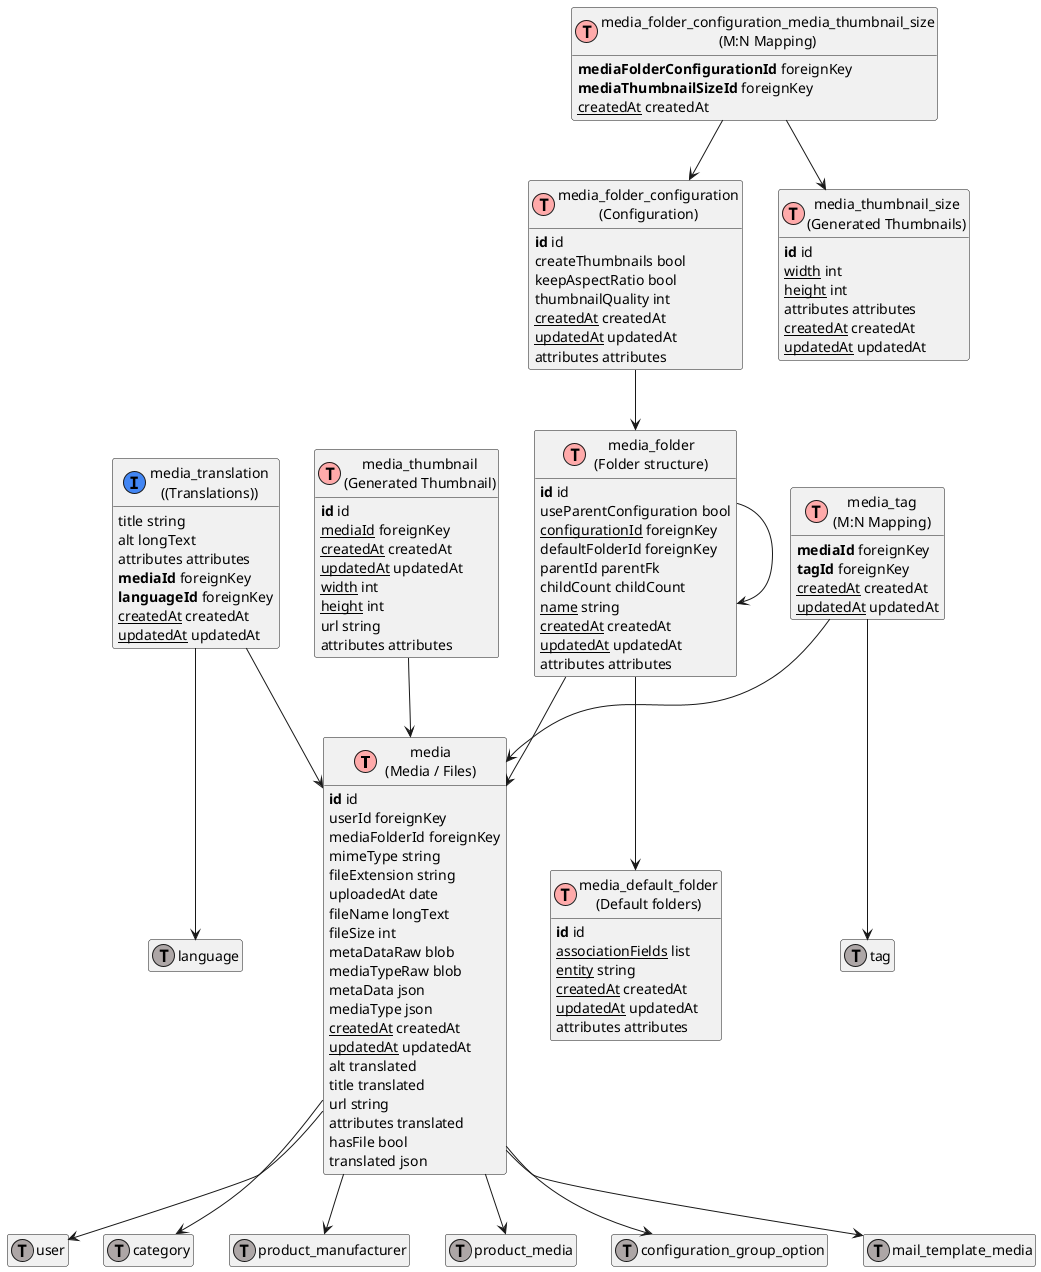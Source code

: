 @startuml
' uncomment the line below if you're using computer with a retina display
' skinparam dpi 300
!define Table(name,desc) class name as "desc" << (T,#FFAAAA) >>
!define ForeignTable(name,desc) class name as "desc" << (T,#ada6a6) >>
!define TranslationTable(name,desc) class name as "desc" << (I,#4286f4) >>
' we use bold for primary key
' green color for unique
' and underscore for not_null
!define primary_key(x) <b>x</b>
!define unique(x) <color:green>x</color>
!define not_null(x) <u>x</u>
' other tags available:
' <i></i>
' <back:COLOR></color>, where color is a color name or html color code
' (#FFAACC)
' see: http://plantuml.com/classes.html#More
hide methods
hide stereotypes
hide empty members
skinparam backgroundColor #FFFFFF

' entities

Table(ShopwareCoreContentMediaMediaDefinition, "media\n(Media / Files)") {
   primary_key(id) id
   userId foreignKey
   mediaFolderId foreignKey
   mimeType string
   fileExtension string
   uploadedAt date
   fileName longText
   fileSize int
   metaDataRaw blob
   mediaTypeRaw blob
   metaData json
   mediaType json
   not_null(createdAt) createdAt
   not_null(updatedAt) updatedAt
   alt translated
   title translated
   url string
   attributes translated
   hasFile bool
   translated json
}
Table(ShopwareCoreContentMediaAggregateMediaDefaultFolderMediaDefaultFolderDefinition, "media_default_folder\n(Default folders)") {
   primary_key(id) id
   not_null(associationFields) list
   not_null(entity) string
   not_null(createdAt) createdAt
   not_null(updatedAt) updatedAt
   attributes attributes
}
Table(ShopwareCoreContentMediaAggregateMediaThumbnailMediaThumbnailDefinition, "media_thumbnail\n(Generated Thumbnail)") {
   primary_key(id) id
   not_null(mediaId) foreignKey
   not_null(createdAt) createdAt
   not_null(updatedAt) updatedAt
   not_null(width) int
   not_null(height) int
   url string
   attributes attributes
}
TranslationTable(ShopwareCoreContentMediaAggregateMediaTranslationMediaTranslationDefinition, "media_translation\n((Translations))") {
   title string
   alt longText
   attributes attributes
   primary_key(mediaId) foreignKey
   primary_key(languageId) foreignKey
   not_null(createdAt) createdAt
   not_null(updatedAt) updatedAt
}
Table(ShopwareCoreContentMediaAggregateMediaFolderMediaFolderDefinition, "media_folder\n(Folder structure)") {
   primary_key(id) id
   useParentConfiguration bool
   not_null(configurationId) foreignKey
   defaultFolderId foreignKey
   parentId parentFk
   childCount childCount
   not_null(name) string
   not_null(createdAt) createdAt
   not_null(updatedAt) updatedAt
   attributes attributes
}
Table(ShopwareCoreContentMediaAggregateMediaThumbnailSizeMediaThumbnailSizeDefinition, "media_thumbnail_size\n(Generated Thumbnails)") {
   primary_key(id) id
   not_null(width) int
   not_null(height) int
   attributes attributes
   not_null(createdAt) createdAt
   not_null(updatedAt) updatedAt
}
Table(ShopwareCoreContentMediaAggregateMediaFolderConfigurationMediaFolderConfigurationDefinition, "media_folder_configuration\n(Configuration)") {
   primary_key(id) id
   createThumbnails bool
   keepAspectRatio bool
   thumbnailQuality int
   not_null(createdAt) createdAt
   not_null(updatedAt) updatedAt
   attributes attributes
}
Table(ShopwareCoreContentMediaAggregateMediaFolderConfigurationMediaThumbnailSizeMediaFolderConfigurationMediaThumbnailSizeDefinition, "media_folder_configuration_media_thumbnail_size\n(M:N Mapping)") {
   primary_key(mediaFolderConfigurationId) foreignKey
   primary_key(mediaThumbnailSizeId) foreignKey
   not_null(createdAt) createdAt
}
Table(ShopwareCoreContentMediaAggregateMediaTagMediaTagDefinition, "media_tag\n(M:N Mapping)") {
   primary_key(mediaId) foreignKey
   primary_key(tagId) foreignKey
   not_null(createdAt) createdAt
   not_null(updatedAt) updatedAt
}
ForeignTable(ShopwareCoreSystemUserUserDefinition, "user") {
}
ForeignTable(ShopwareCoreContentCategoryCategoryDefinition, "category") {
}
ForeignTable(ShopwareCoreContentProductAggregateProductManufacturerProductManufacturerDefinition, "product_manufacturer") {
}
ForeignTable(ShopwareCoreContentProductAggregateProductMediaProductMediaDefinition, "product_media") {
}
ForeignTable(ShopwareCoreContentConfigurationAggregateConfigurationGroupOptionConfigurationGroupOptionDefinition, "configuration_group_option") {
}
ForeignTable(ShopwareCoreContentMailTemplateAggregateMailTemplateMediaMailTemplateMediaDefinition, "mail_template_media") {
}
ForeignTable(ShopwareCoreFrameworkLanguageLanguageDefinition, "language") {
}
ForeignTable(ShopwareCoreFrameworkTagTagDefinition, "tag") {
}

' relationshipd

ShopwareCoreContentMediaMediaDefinition --> ShopwareCoreSystemUserUserDefinition
ShopwareCoreContentMediaMediaDefinition --> ShopwareCoreContentCategoryCategoryDefinition
ShopwareCoreContentMediaMediaDefinition --> ShopwareCoreContentProductAggregateProductManufacturerProductManufacturerDefinition
ShopwareCoreContentMediaMediaDefinition --> ShopwareCoreContentProductAggregateProductMediaProductMediaDefinition
ShopwareCoreContentMediaAggregateMediaTranslationMediaTranslationDefinition --> ShopwareCoreContentMediaMediaDefinition
ShopwareCoreContentMediaAggregateMediaThumbnailMediaThumbnailDefinition --> ShopwareCoreContentMediaMediaDefinition
ShopwareCoreContentMediaAggregateMediaFolderMediaFolderDefinition --> ShopwareCoreContentMediaMediaDefinition
ShopwareCoreContentMediaMediaDefinition --> ShopwareCoreContentConfigurationAggregateConfigurationGroupOptionConfigurationGroupOptionDefinition
ShopwareCoreContentMediaAggregateMediaTagMediaTagDefinition --> ShopwareCoreContentMediaMediaDefinition
ShopwareCoreContentMediaMediaDefinition --> ShopwareCoreContentMailTemplateAggregateMailTemplateMediaMailTemplateMediaDefinition
ShopwareCoreContentMediaAggregateMediaFolderMediaFolderDefinition --> ShopwareCoreContentMediaAggregateMediaDefaultFolderMediaDefaultFolderDefinition
ShopwareCoreContentMediaAggregateMediaTranslationMediaTranslationDefinition --> ShopwareCoreFrameworkLanguageLanguageDefinition
ShopwareCoreContentMediaAggregateMediaFolderMediaFolderDefinition --> ShopwareCoreContentMediaAggregateMediaFolderMediaFolderDefinition
ShopwareCoreContentMediaAggregateMediaFolderConfigurationMediaFolderConfigurationDefinition --> ShopwareCoreContentMediaAggregateMediaFolderMediaFolderDefinition
ShopwareCoreContentMediaAggregateMediaFolderConfigurationMediaThumbnailSizeMediaFolderConfigurationMediaThumbnailSizeDefinition --> ShopwareCoreContentMediaAggregateMediaThumbnailSizeMediaThumbnailSizeDefinition
ShopwareCoreContentMediaAggregateMediaFolderConfigurationMediaThumbnailSizeMediaFolderConfigurationMediaThumbnailSizeDefinition --> ShopwareCoreContentMediaAggregateMediaFolderConfigurationMediaFolderConfigurationDefinition
ShopwareCoreContentMediaAggregateMediaTagMediaTagDefinition --> ShopwareCoreFrameworkTagTagDefinition
@enduml
